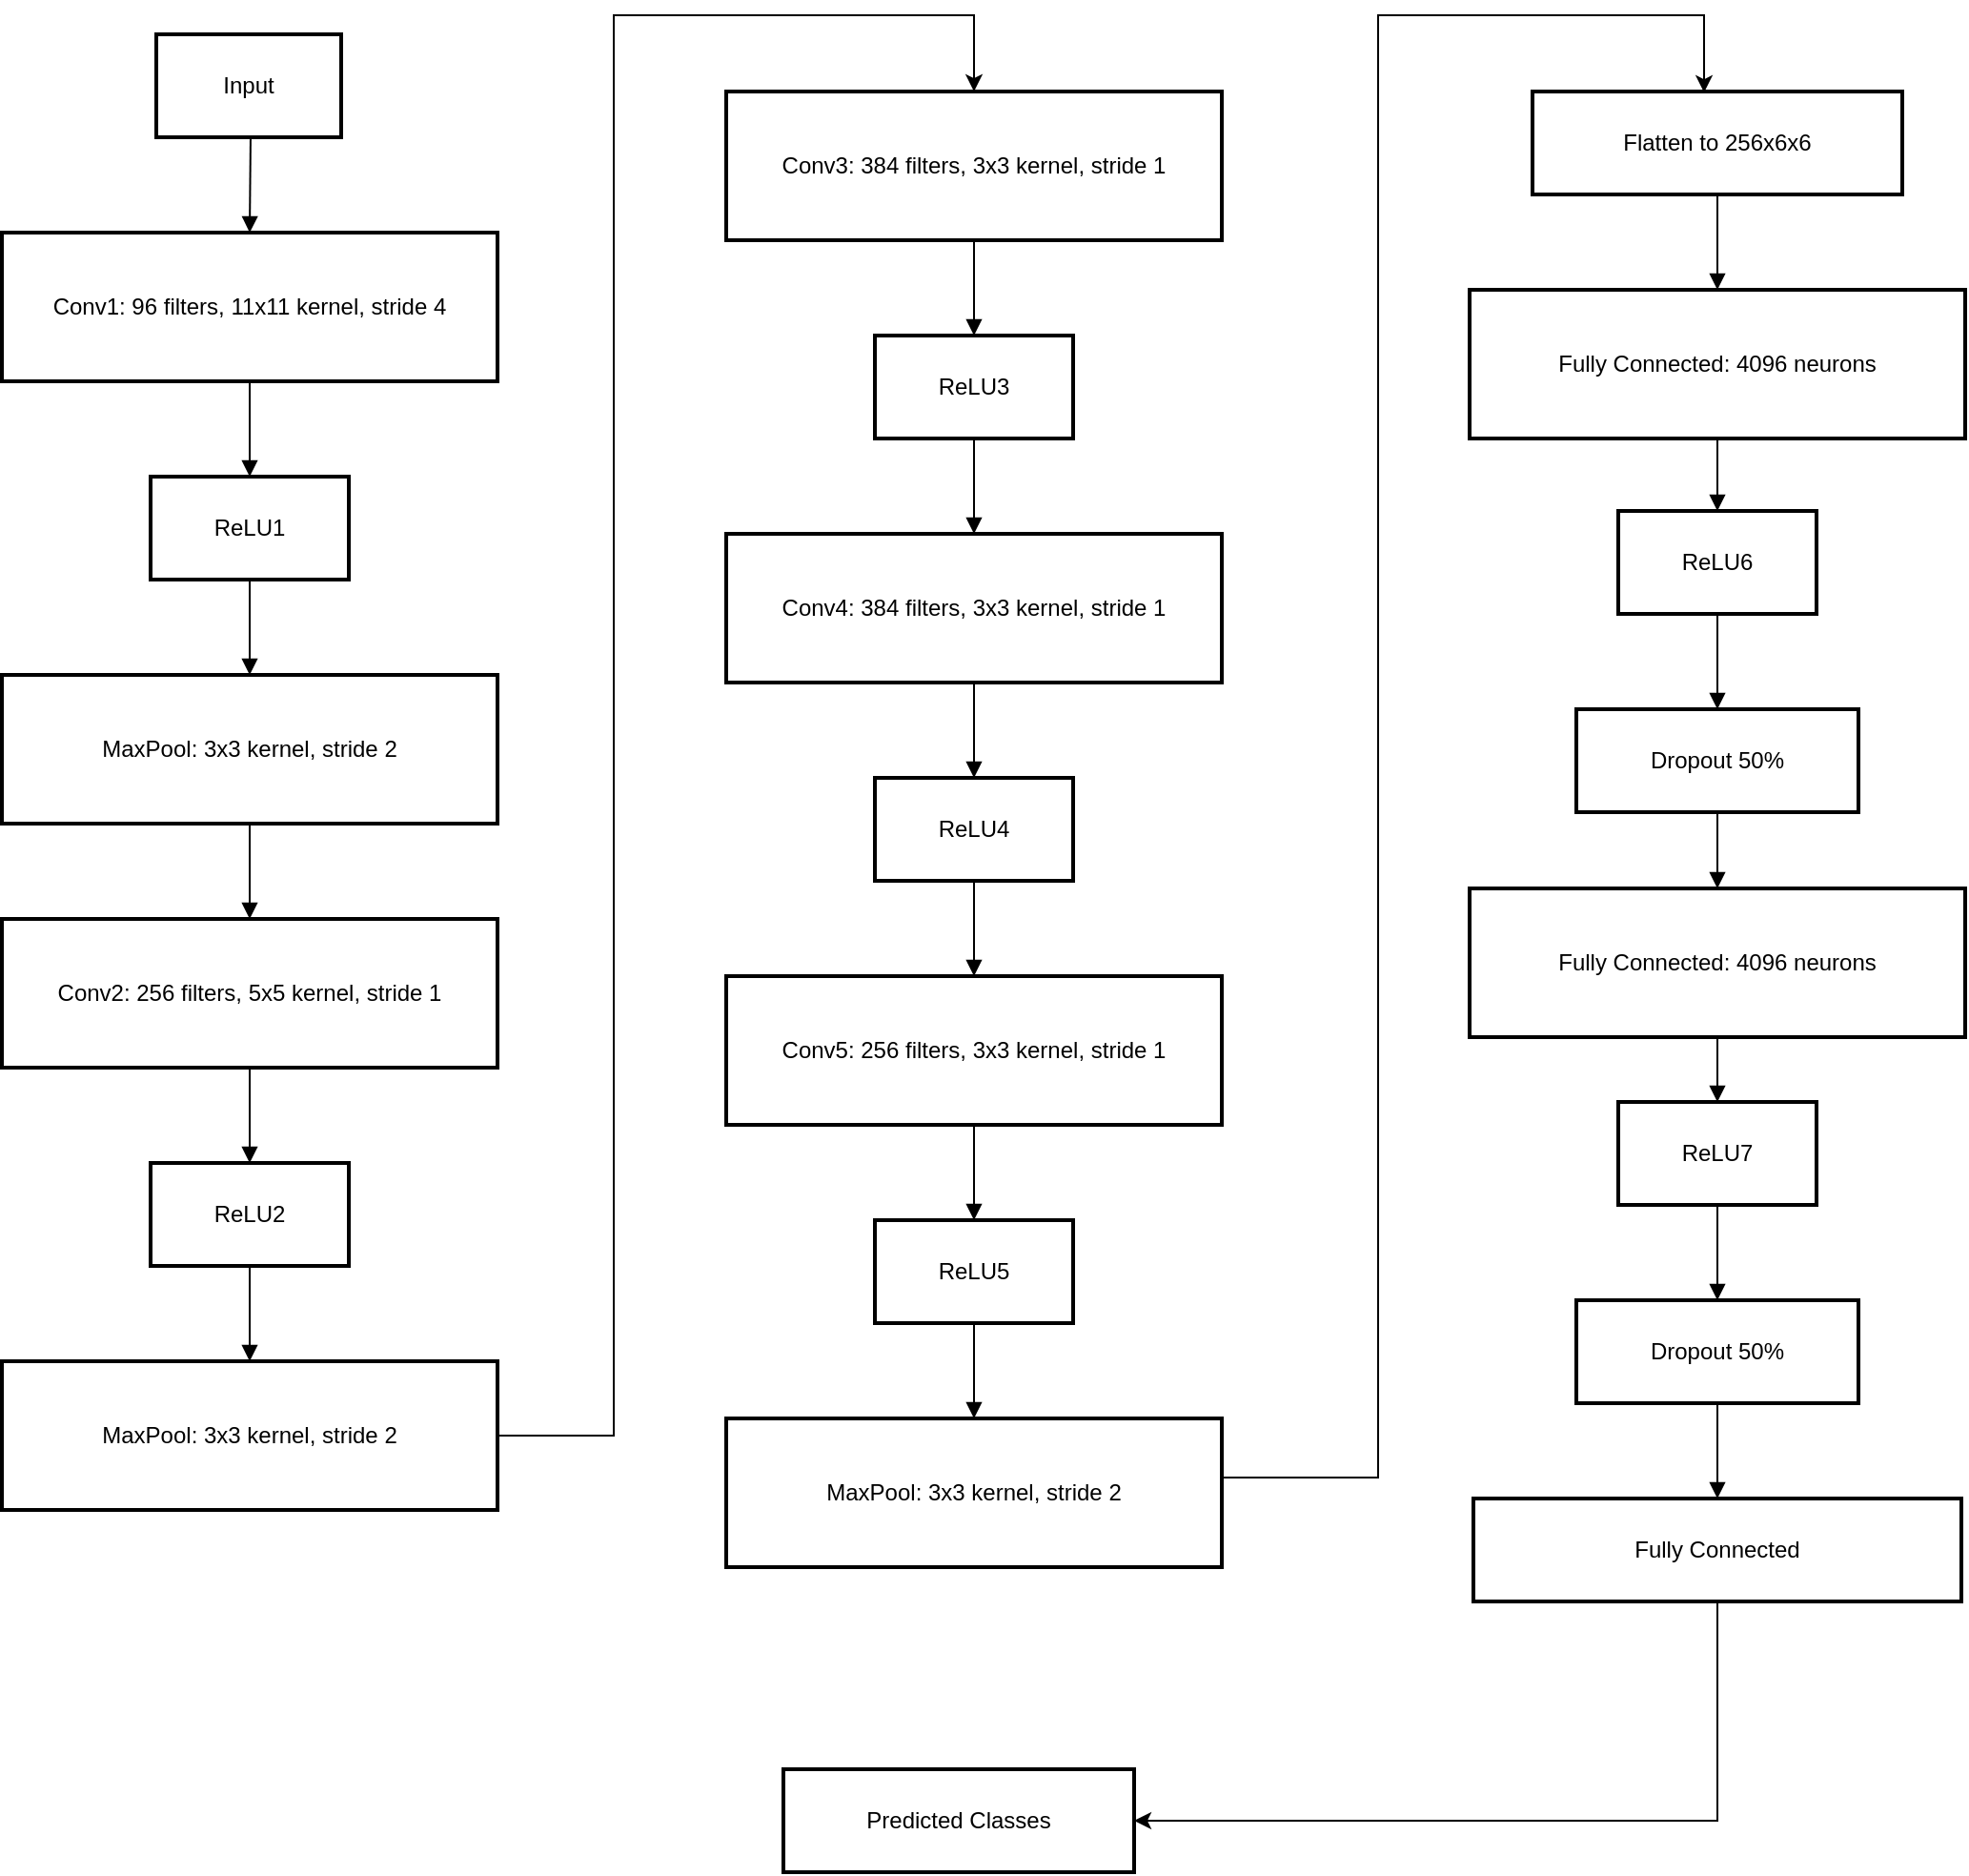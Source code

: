 <mxfile version="26.0.9">
  <diagram name="Page-1" id="ByJZxBOlNyC0OdD5p4Tj">
    <mxGraphModel dx="1221" dy="725" grid="1" gridSize="10" guides="1" tooltips="1" connect="1" arrows="1" fold="1" page="1" pageScale="1" pageWidth="827" pageHeight="1169" math="0" shadow="0">
      <root>
        <mxCell id="0" />
        <mxCell id="1" parent="0" />
        <mxCell id="IiUSKzIdQlNWroGmvePA-1" value="Input" style="whiteSpace=wrap;strokeWidth=2;" parent="1" vertex="1">
          <mxGeometry x="101" y="20" width="97" height="54" as="geometry" />
        </mxCell>
        <mxCell id="IiUSKzIdQlNWroGmvePA-2" value="Conv1: 96 filters, 11x11 kernel, stride 4" style="whiteSpace=wrap;strokeWidth=2;" parent="1" vertex="1">
          <mxGeometry x="20" y="124" width="260" height="78" as="geometry" />
        </mxCell>
        <mxCell id="IiUSKzIdQlNWroGmvePA-3" value="ReLU1" style="whiteSpace=wrap;strokeWidth=2;" parent="1" vertex="1">
          <mxGeometry x="98" y="252" width="104" height="54" as="geometry" />
        </mxCell>
        <mxCell id="IiUSKzIdQlNWroGmvePA-4" value="MaxPool: 3x3 kernel, stride 2" style="whiteSpace=wrap;strokeWidth=2;" parent="1" vertex="1">
          <mxGeometry x="20" y="356" width="260" height="78" as="geometry" />
        </mxCell>
        <mxCell id="IiUSKzIdQlNWroGmvePA-5" value="Conv2: 256 filters, 5x5 kernel, stride 1" style="whiteSpace=wrap;strokeWidth=2;" parent="1" vertex="1">
          <mxGeometry x="20" y="484" width="260" height="78" as="geometry" />
        </mxCell>
        <mxCell id="IiUSKzIdQlNWroGmvePA-6" value="ReLU2" style="whiteSpace=wrap;strokeWidth=2;" parent="1" vertex="1">
          <mxGeometry x="98" y="612" width="104" height="54" as="geometry" />
        </mxCell>
        <mxCell id="IiUSKzIdQlNWroGmvePA-46" style="edgeStyle=orthogonalEdgeStyle;rounded=0;orthogonalLoop=1;jettySize=auto;html=1;entryX=0.5;entryY=0;entryDx=0;entryDy=0;" parent="1" source="IiUSKzIdQlNWroGmvePA-7" target="IiUSKzIdQlNWroGmvePA-8" edge="1">
          <mxGeometry relative="1" as="geometry">
            <mxPoint x="530" y="-90" as="targetPoint" />
            <Array as="points">
              <mxPoint x="341" y="755" />
              <mxPoint x="341" y="10" />
              <mxPoint x="530" y="10" />
            </Array>
          </mxGeometry>
        </mxCell>
        <mxCell id="IiUSKzIdQlNWroGmvePA-7" value="MaxPool: 3x3 kernel, stride 2" style="whiteSpace=wrap;strokeWidth=2;" parent="1" vertex="1">
          <mxGeometry x="20" y="716" width="260" height="78" as="geometry" />
        </mxCell>
        <mxCell id="IiUSKzIdQlNWroGmvePA-8" value="Conv3: 384 filters, 3x3 kernel, stride 1" style="whiteSpace=wrap;strokeWidth=2;" parent="1" vertex="1">
          <mxGeometry x="400" y="50" width="260" height="78" as="geometry" />
        </mxCell>
        <mxCell id="IiUSKzIdQlNWroGmvePA-9" value="ReLU3" style="whiteSpace=wrap;strokeWidth=2;" parent="1" vertex="1">
          <mxGeometry x="478" y="178" width="104" height="54" as="geometry" />
        </mxCell>
        <mxCell id="IiUSKzIdQlNWroGmvePA-10" value="Conv4: 384 filters, 3x3 kernel, stride 1" style="whiteSpace=wrap;strokeWidth=2;" parent="1" vertex="1">
          <mxGeometry x="400" y="282" width="260" height="78" as="geometry" />
        </mxCell>
        <mxCell id="IiUSKzIdQlNWroGmvePA-11" value="ReLU4" style="whiteSpace=wrap;strokeWidth=2;" parent="1" vertex="1">
          <mxGeometry x="478" y="410" width="104" height="54" as="geometry" />
        </mxCell>
        <mxCell id="IiUSKzIdQlNWroGmvePA-12" value="Conv5: 256 filters, 3x3 kernel, stride 1" style="whiteSpace=wrap;strokeWidth=2;" parent="1" vertex="1">
          <mxGeometry x="400" y="514" width="260" height="78" as="geometry" />
        </mxCell>
        <mxCell id="IiUSKzIdQlNWroGmvePA-13" value="ReLU5" style="whiteSpace=wrap;strokeWidth=2;" parent="1" vertex="1">
          <mxGeometry x="478" y="642" width="104" height="54" as="geometry" />
        </mxCell>
        <mxCell id="IiUSKzIdQlNWroGmvePA-48" style="edgeStyle=orthogonalEdgeStyle;rounded=0;orthogonalLoop=1;jettySize=auto;html=1;entryX=0.464;entryY=0.01;entryDx=0;entryDy=0;entryPerimeter=0;" parent="1" target="IiUSKzIdQlNWroGmvePA-15" edge="1">
          <mxGeometry relative="1" as="geometry">
            <mxPoint x="730" y="20" as="targetPoint" />
            <mxPoint x="660" y="776" as="sourcePoint" />
            <Array as="points">
              <mxPoint x="742" y="777" />
              <mxPoint x="742" y="10" />
              <mxPoint x="913" y="10" />
            </Array>
          </mxGeometry>
        </mxCell>
        <mxCell id="IiUSKzIdQlNWroGmvePA-14" value="MaxPool: 3x3 kernel, stride 2" style="whiteSpace=wrap;strokeWidth=2;" parent="1" vertex="1">
          <mxGeometry x="400" y="746" width="260" height="78" as="geometry" />
        </mxCell>
        <mxCell id="IiUSKzIdQlNWroGmvePA-15" value="Flatten to 256x6x6" style="whiteSpace=wrap;strokeWidth=2;" parent="1" vertex="1">
          <mxGeometry x="823" y="50" width="194" height="54" as="geometry" />
        </mxCell>
        <mxCell id="IiUSKzIdQlNWroGmvePA-16" value="Fully Connected: 4096 neurons" style="whiteSpace=wrap;strokeWidth=2;" parent="1" vertex="1">
          <mxGeometry x="790" y="154" width="260" height="78" as="geometry" />
        </mxCell>
        <mxCell id="IiUSKzIdQlNWroGmvePA-17" value="ReLU6" style="whiteSpace=wrap;strokeWidth=2;" parent="1" vertex="1">
          <mxGeometry x="868" y="270" width="104" height="54" as="geometry" />
        </mxCell>
        <mxCell id="IiUSKzIdQlNWroGmvePA-18" value="Dropout 50%" style="whiteSpace=wrap;strokeWidth=2;" parent="1" vertex="1">
          <mxGeometry x="846" y="374" width="148" height="54" as="geometry" />
        </mxCell>
        <mxCell id="IiUSKzIdQlNWroGmvePA-19" value="Fully Connected: 4096 neurons" style="whiteSpace=wrap;strokeWidth=2;" parent="1" vertex="1">
          <mxGeometry x="790" y="468" width="260" height="78" as="geometry" />
        </mxCell>
        <mxCell id="IiUSKzIdQlNWroGmvePA-20" value="ReLU7" style="whiteSpace=wrap;strokeWidth=2;" parent="1" vertex="1">
          <mxGeometry x="868" y="580" width="104" height="54" as="geometry" />
        </mxCell>
        <mxCell id="IiUSKzIdQlNWroGmvePA-21" value="Dropout 50%" style="whiteSpace=wrap;strokeWidth=2;" parent="1" vertex="1">
          <mxGeometry x="846" y="684" width="148" height="54" as="geometry" />
        </mxCell>
        <mxCell id="IiUSKzIdQlNWroGmvePA-51" style="edgeStyle=orthogonalEdgeStyle;rounded=0;orthogonalLoop=1;jettySize=auto;html=1;entryX=1;entryY=0.5;entryDx=0;entryDy=0;exitX=0.5;exitY=1;exitDx=0;exitDy=0;" parent="1" source="IiUSKzIdQlNWroGmvePA-22" target="IiUSKzIdQlNWroGmvePA-23" edge="1">
          <mxGeometry relative="1" as="geometry" />
        </mxCell>
        <mxCell id="IiUSKzIdQlNWroGmvePA-22" value="Fully Connected" style="whiteSpace=wrap;strokeWidth=2;" parent="1" vertex="1">
          <mxGeometry x="792" y="788" width="256" height="54" as="geometry" />
        </mxCell>
        <mxCell id="IiUSKzIdQlNWroGmvePA-23" value="Predicted Classes" style="whiteSpace=wrap;strokeWidth=2;" parent="1" vertex="1">
          <mxGeometry x="430" y="930" width="184" height="54" as="geometry" />
        </mxCell>
        <mxCell id="IiUSKzIdQlNWroGmvePA-24" value="" style="curved=1;startArrow=none;endArrow=block;exitX=0.51;exitY=1;entryX=0.5;entryY=0;rounded=0;" parent="1" source="IiUSKzIdQlNWroGmvePA-1" target="IiUSKzIdQlNWroGmvePA-2" edge="1">
          <mxGeometry relative="1" as="geometry">
            <Array as="points" />
          </mxGeometry>
        </mxCell>
        <mxCell id="IiUSKzIdQlNWroGmvePA-25" value="" style="curved=1;startArrow=none;endArrow=block;exitX=0.5;exitY=1;entryX=0.5;entryY=0;rounded=0;" parent="1" source="IiUSKzIdQlNWroGmvePA-2" target="IiUSKzIdQlNWroGmvePA-3" edge="1">
          <mxGeometry relative="1" as="geometry">
            <Array as="points" />
          </mxGeometry>
        </mxCell>
        <mxCell id="IiUSKzIdQlNWroGmvePA-26" value="" style="curved=1;startArrow=none;endArrow=block;exitX=0.5;exitY=1;entryX=0.5;entryY=0;rounded=0;" parent="1" source="IiUSKzIdQlNWroGmvePA-3" target="IiUSKzIdQlNWroGmvePA-4" edge="1">
          <mxGeometry relative="1" as="geometry">
            <Array as="points" />
          </mxGeometry>
        </mxCell>
        <mxCell id="IiUSKzIdQlNWroGmvePA-27" value="" style="curved=1;startArrow=none;endArrow=block;exitX=0.5;exitY=1;entryX=0.5;entryY=0;rounded=0;" parent="1" source="IiUSKzIdQlNWroGmvePA-4" target="IiUSKzIdQlNWroGmvePA-5" edge="1">
          <mxGeometry relative="1" as="geometry">
            <Array as="points" />
          </mxGeometry>
        </mxCell>
        <mxCell id="IiUSKzIdQlNWroGmvePA-28" value="" style="curved=1;startArrow=none;endArrow=block;exitX=0.5;exitY=1;entryX=0.5;entryY=0;rounded=0;" parent="1" source="IiUSKzIdQlNWroGmvePA-5" target="IiUSKzIdQlNWroGmvePA-6" edge="1">
          <mxGeometry relative="1" as="geometry">
            <Array as="points" />
          </mxGeometry>
        </mxCell>
        <mxCell id="IiUSKzIdQlNWroGmvePA-29" value="" style="curved=1;startArrow=none;endArrow=block;exitX=0.5;exitY=1;entryX=0.5;entryY=0;rounded=0;" parent="1" source="IiUSKzIdQlNWroGmvePA-6" target="IiUSKzIdQlNWroGmvePA-7" edge="1">
          <mxGeometry relative="1" as="geometry">
            <Array as="points" />
          </mxGeometry>
        </mxCell>
        <mxCell id="IiUSKzIdQlNWroGmvePA-31" value="" style="curved=1;startArrow=none;endArrow=block;exitX=0.5;exitY=1;entryX=0.5;entryY=0;rounded=0;" parent="1" source="IiUSKzIdQlNWroGmvePA-8" target="IiUSKzIdQlNWroGmvePA-9" edge="1">
          <mxGeometry relative="1" as="geometry">
            <Array as="points" />
          </mxGeometry>
        </mxCell>
        <mxCell id="IiUSKzIdQlNWroGmvePA-32" value="" style="curved=1;startArrow=none;endArrow=block;exitX=0.5;exitY=1;entryX=0.5;entryY=0;rounded=0;" parent="1" source="IiUSKzIdQlNWroGmvePA-9" target="IiUSKzIdQlNWroGmvePA-10" edge="1">
          <mxGeometry relative="1" as="geometry">
            <Array as="points" />
          </mxGeometry>
        </mxCell>
        <mxCell id="IiUSKzIdQlNWroGmvePA-33" value="" style="curved=1;startArrow=none;endArrow=block;exitX=0.5;exitY=1;entryX=0.5;entryY=0;rounded=0;" parent="1" source="IiUSKzIdQlNWroGmvePA-10" target="IiUSKzIdQlNWroGmvePA-11" edge="1">
          <mxGeometry relative="1" as="geometry">
            <Array as="points" />
          </mxGeometry>
        </mxCell>
        <mxCell id="IiUSKzIdQlNWroGmvePA-34" value="" style="curved=1;startArrow=none;endArrow=block;exitX=0.5;exitY=1;entryX=0.5;entryY=0;rounded=0;" parent="1" source="IiUSKzIdQlNWroGmvePA-11" target="IiUSKzIdQlNWroGmvePA-12" edge="1">
          <mxGeometry relative="1" as="geometry">
            <Array as="points" />
          </mxGeometry>
        </mxCell>
        <mxCell id="IiUSKzIdQlNWroGmvePA-35" value="" style="curved=1;startArrow=none;endArrow=block;exitX=0.5;exitY=1;entryX=0.5;entryY=0;rounded=0;" parent="1" source="IiUSKzIdQlNWroGmvePA-12" target="IiUSKzIdQlNWroGmvePA-13" edge="1">
          <mxGeometry relative="1" as="geometry">
            <Array as="points" />
          </mxGeometry>
        </mxCell>
        <mxCell id="IiUSKzIdQlNWroGmvePA-36" value="" style="curved=1;startArrow=none;endArrow=block;exitX=0.5;exitY=1;entryX=0.5;entryY=0;rounded=0;" parent="1" source="IiUSKzIdQlNWroGmvePA-13" target="IiUSKzIdQlNWroGmvePA-14" edge="1">
          <mxGeometry relative="1" as="geometry">
            <Array as="points" />
          </mxGeometry>
        </mxCell>
        <mxCell id="IiUSKzIdQlNWroGmvePA-38" value="" style="curved=1;startArrow=none;endArrow=block;exitX=0.5;exitY=1;entryX=0.5;entryY=0;rounded=0;" parent="1" source="IiUSKzIdQlNWroGmvePA-15" target="IiUSKzIdQlNWroGmvePA-16" edge="1">
          <mxGeometry relative="1" as="geometry">
            <Array as="points" />
          </mxGeometry>
        </mxCell>
        <mxCell id="IiUSKzIdQlNWroGmvePA-39" value="" style="curved=1;startArrow=none;endArrow=block;exitX=0.5;exitY=1;entryX=0.5;entryY=0;rounded=0;" parent="1" source="IiUSKzIdQlNWroGmvePA-16" target="IiUSKzIdQlNWroGmvePA-17" edge="1">
          <mxGeometry relative="1" as="geometry">
            <Array as="points" />
          </mxGeometry>
        </mxCell>
        <mxCell id="IiUSKzIdQlNWroGmvePA-40" value="" style="curved=1;startArrow=none;endArrow=block;exitX=0.5;exitY=1;entryX=0.5;entryY=0;rounded=0;" parent="1" source="IiUSKzIdQlNWroGmvePA-17" target="IiUSKzIdQlNWroGmvePA-18" edge="1">
          <mxGeometry relative="1" as="geometry">
            <Array as="points" />
          </mxGeometry>
        </mxCell>
        <mxCell id="IiUSKzIdQlNWroGmvePA-41" value="" style="curved=1;startArrow=none;endArrow=block;exitX=0.5;exitY=1;entryX=0.5;entryY=0;rounded=0;" parent="1" source="IiUSKzIdQlNWroGmvePA-18" target="IiUSKzIdQlNWroGmvePA-19" edge="1">
          <mxGeometry relative="1" as="geometry">
            <Array as="points" />
          </mxGeometry>
        </mxCell>
        <mxCell id="IiUSKzIdQlNWroGmvePA-42" value="" style="curved=1;startArrow=none;endArrow=block;exitX=0.5;exitY=1;entryX=0.5;entryY=0;rounded=0;" parent="1" source="IiUSKzIdQlNWroGmvePA-19" target="IiUSKzIdQlNWroGmvePA-20" edge="1">
          <mxGeometry relative="1" as="geometry">
            <Array as="points" />
          </mxGeometry>
        </mxCell>
        <mxCell id="IiUSKzIdQlNWroGmvePA-43" value="" style="curved=1;startArrow=none;endArrow=block;exitX=0.5;exitY=1;entryX=0.5;entryY=0;rounded=0;" parent="1" source="IiUSKzIdQlNWroGmvePA-20" target="IiUSKzIdQlNWroGmvePA-21" edge="1">
          <mxGeometry relative="1" as="geometry">
            <Array as="points" />
          </mxGeometry>
        </mxCell>
        <mxCell id="IiUSKzIdQlNWroGmvePA-44" value="" style="curved=1;startArrow=none;endArrow=block;exitX=0.5;exitY=1;entryX=0.5;entryY=0;rounded=0;" parent="1" source="IiUSKzIdQlNWroGmvePA-21" target="IiUSKzIdQlNWroGmvePA-22" edge="1">
          <mxGeometry relative="1" as="geometry">
            <Array as="points" />
          </mxGeometry>
        </mxCell>
      </root>
    </mxGraphModel>
  </diagram>
</mxfile>
